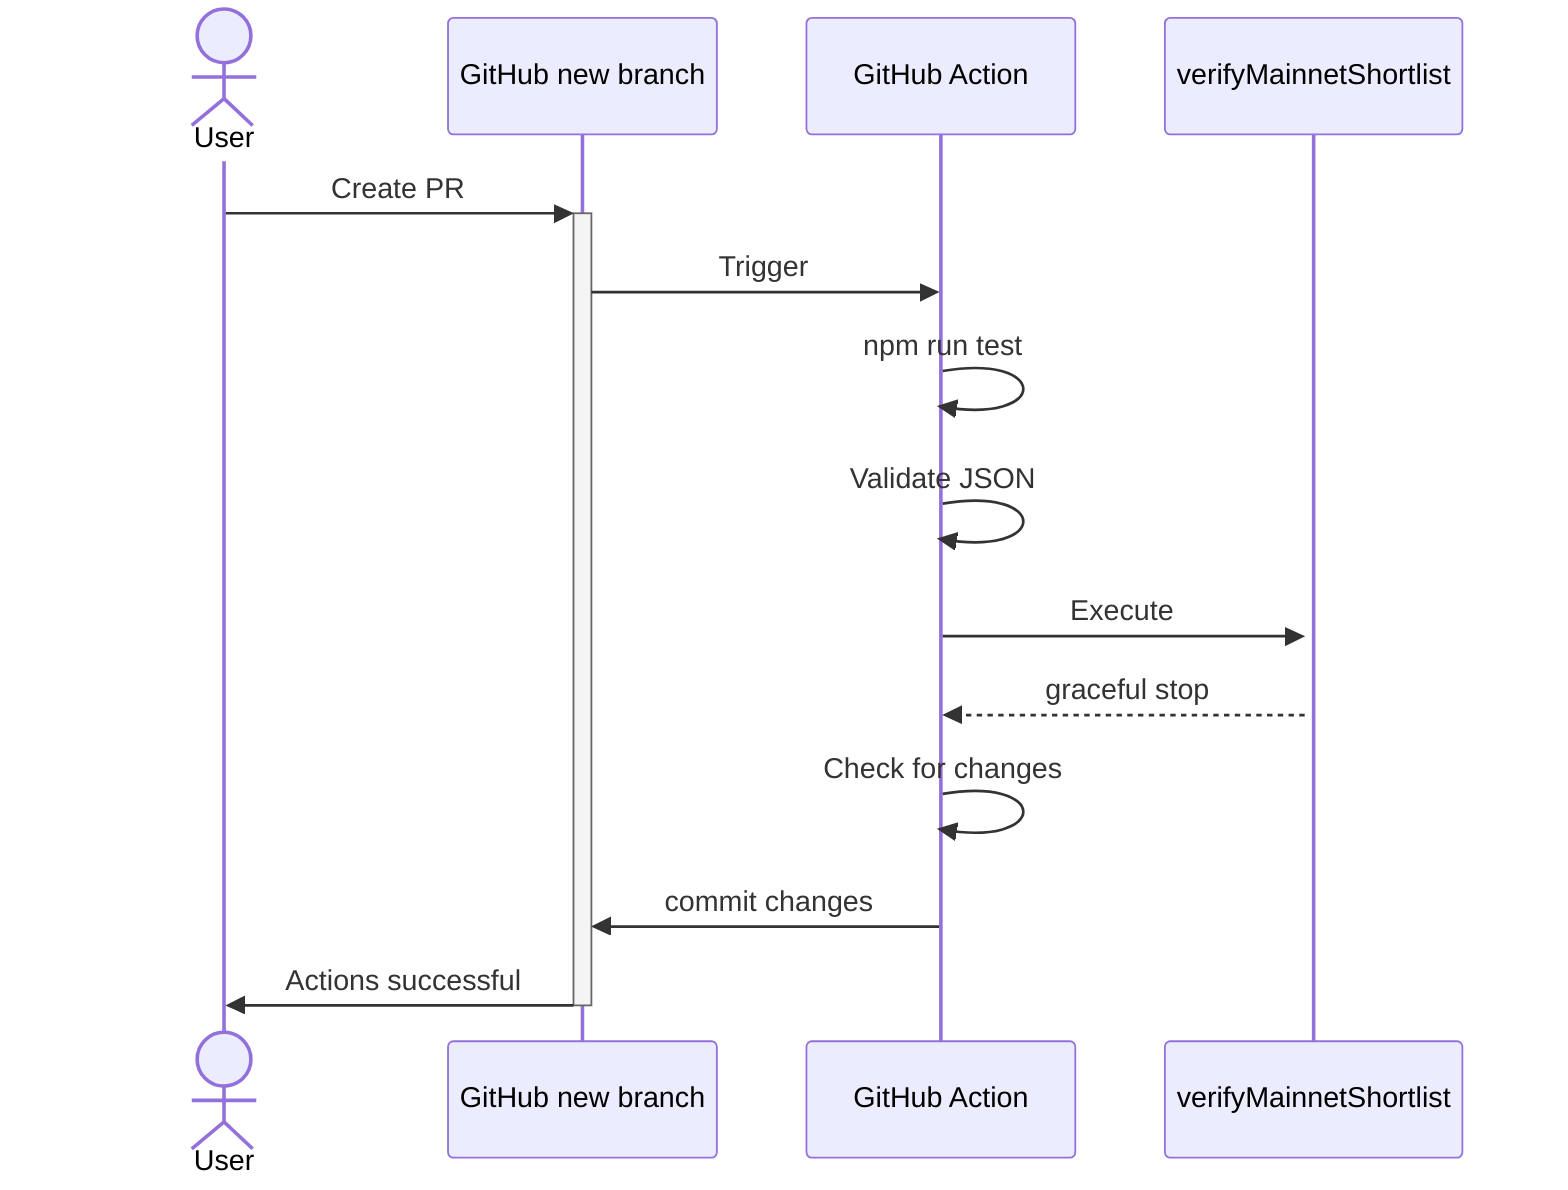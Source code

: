 sequenceDiagram
    actor User
    
    User->>+GitHub new branch: Create PR
    GitHub new branch->>GitHub Action: Trigger
    GitHub Action->>GitHub Action: npm run test
    GitHub Action->>GitHub Action: Validate JSON
    GitHub Action->>+verifyMainnetShortlist: Execute
    verifyMainnetShortlist-->>GitHub Action: graceful stop
    GitHub Action->>GitHub Action: Check for changes
    GitHub Action->>GitHub new branch:commit changes
    GitHub new branch->>-User: Actions successful